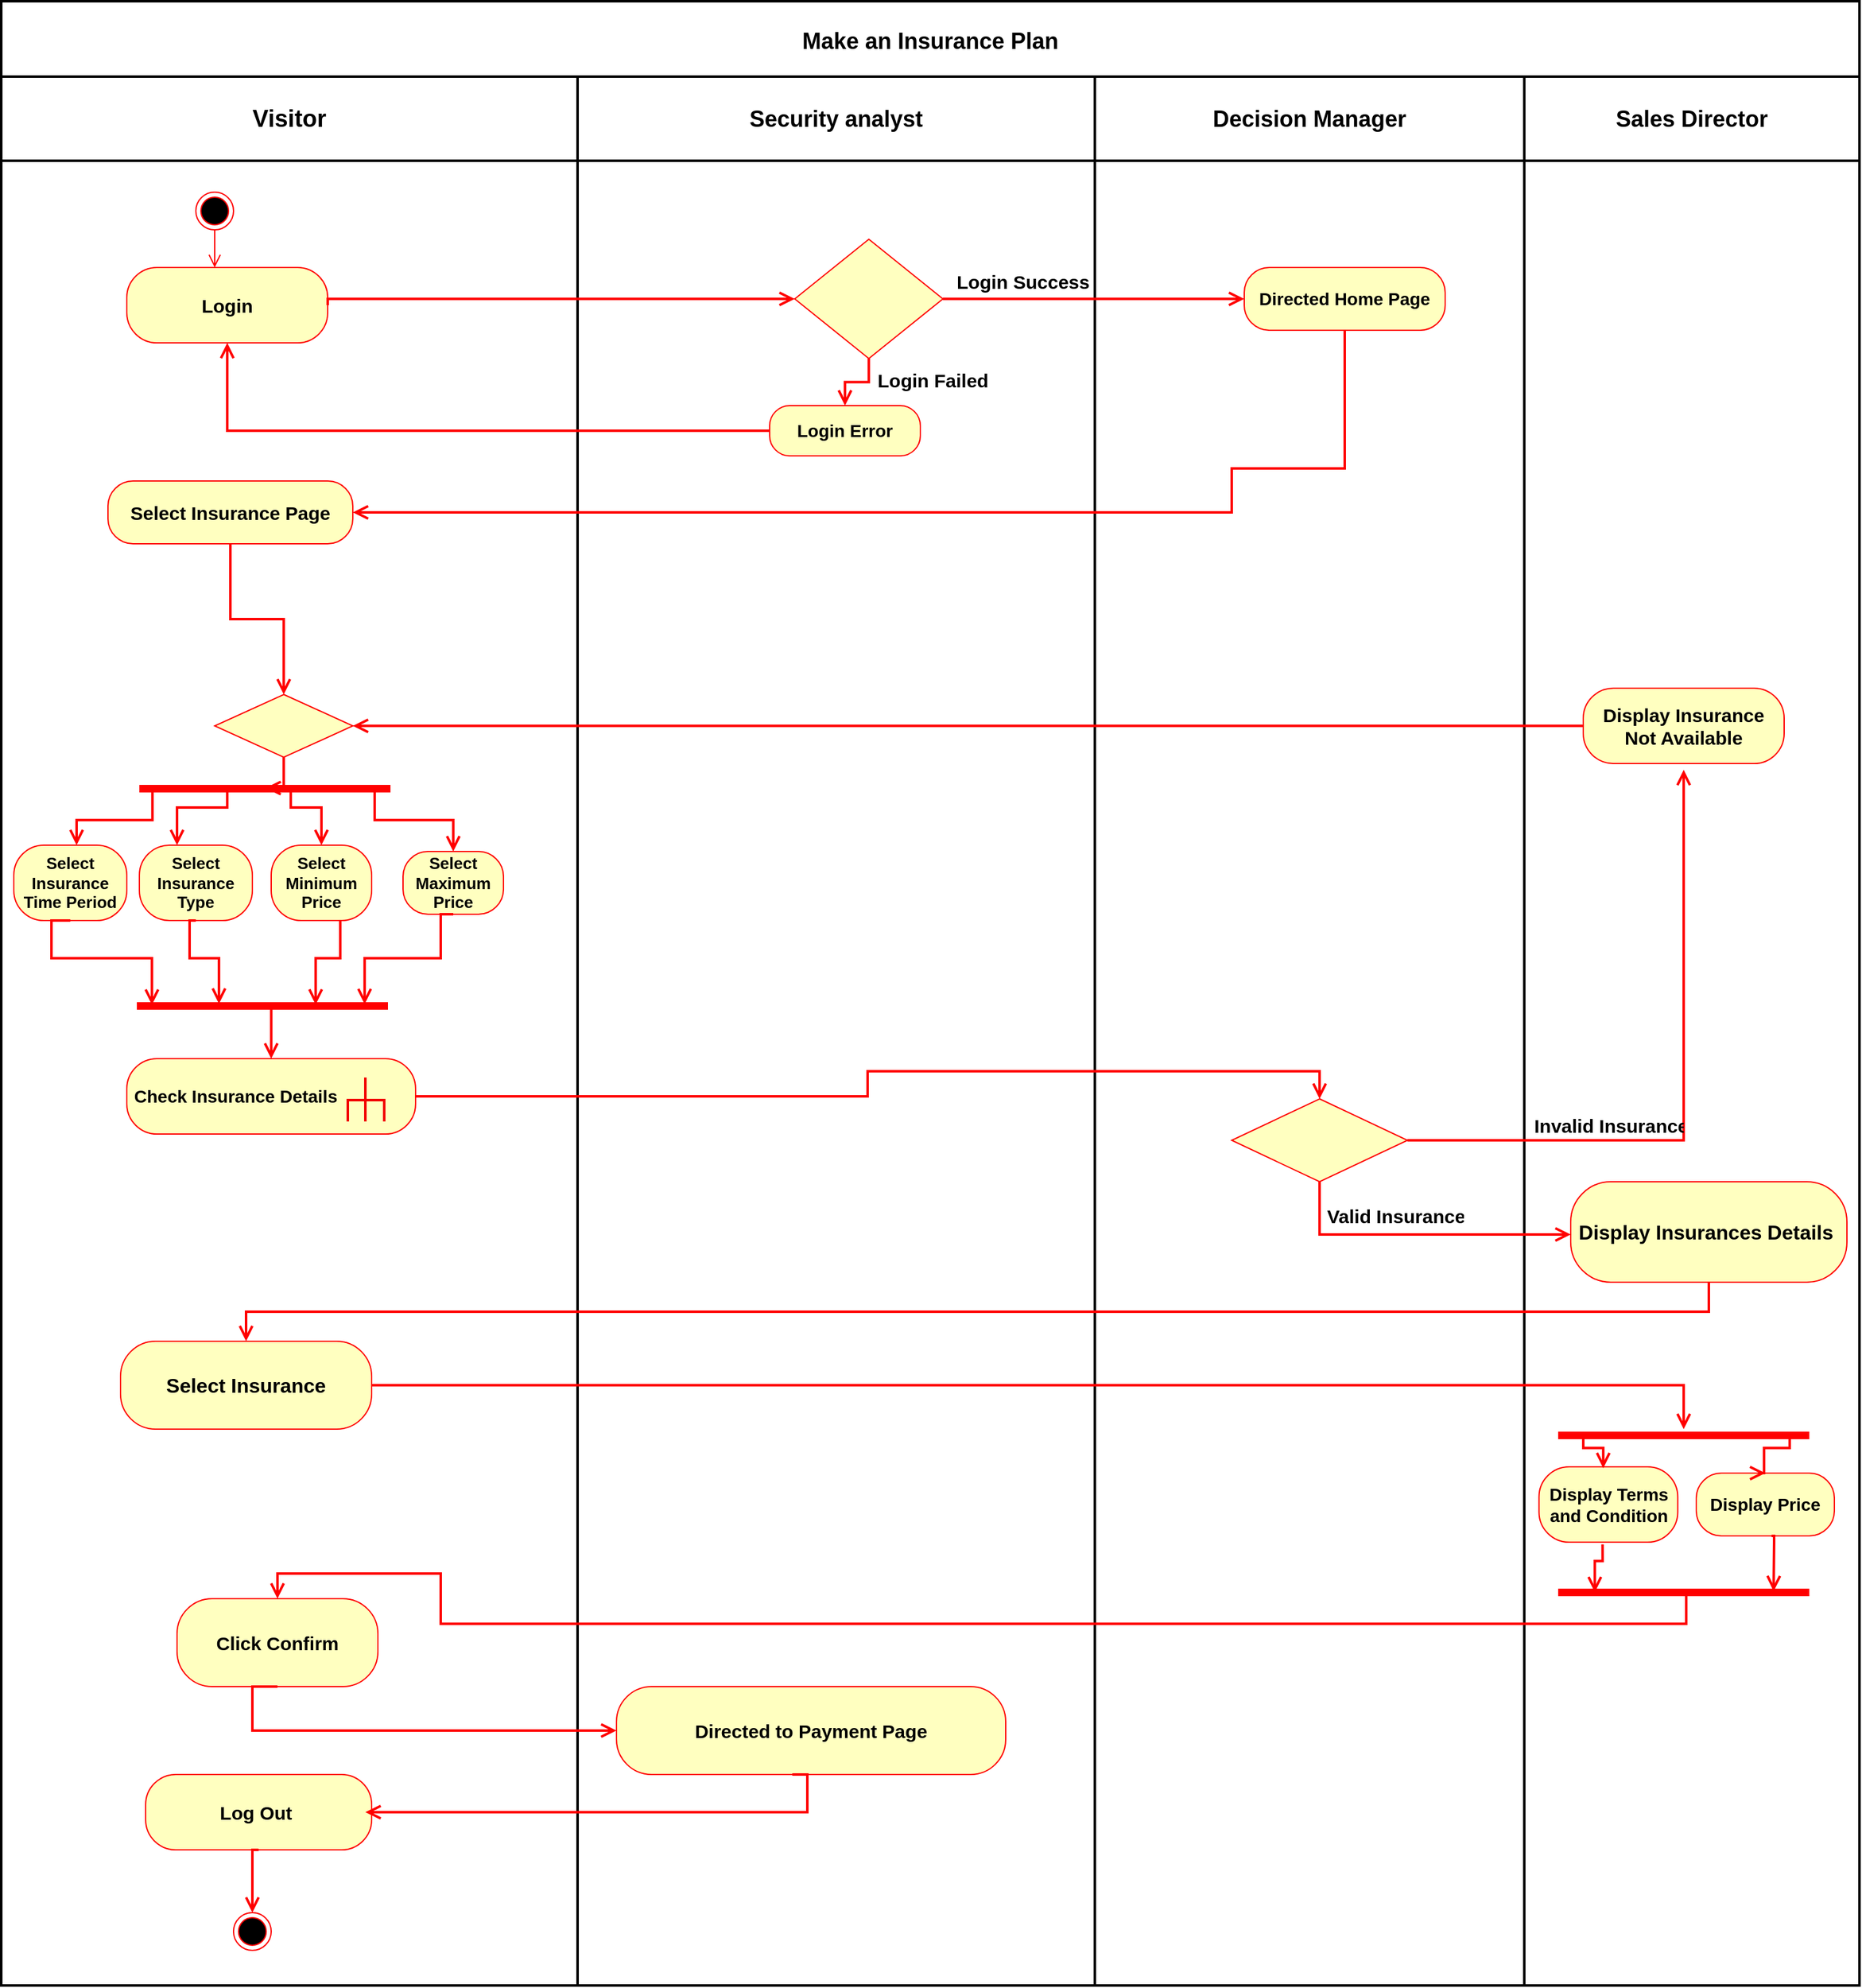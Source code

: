 <mxfile version="17.2.4" type="github">
  <diagram id="jhGQhCQuHQYNfOVaKk4t" name="Page-1">
    <mxGraphModel dx="1778" dy="953" grid="1" gridSize="10" guides="1" tooltips="1" connect="1" arrows="1" fold="1" page="1" pageScale="1" pageWidth="850" pageHeight="1100" math="0" shadow="0">
      <root>
        <mxCell id="0" />
        <mxCell id="1" parent="0" />
        <mxCell id="OWM73IptP0_KArOeakQF-31" value="Make an Insurance Plan" style="shape=table;startSize=60;container=1;collapsible=0;childLayout=tableLayout;fontStyle=1;align=center;fontSize=18;strokeWidth=2;" parent="1" vertex="1">
          <mxGeometry x="60" y="48" width="1480" height="1580" as="geometry" />
        </mxCell>
        <mxCell id="OWM73IptP0_KArOeakQF-32" value="" style="shape=tableRow;horizontal=0;startSize=0;swimlaneHead=0;swimlaneBody=0;top=0;left=0;bottom=0;right=0;collapsible=0;dropTarget=0;fillColor=none;points=[[0,0.5],[1,0.5]];portConstraint=eastwest;" parent="OWM73IptP0_KArOeakQF-31" vertex="1">
          <mxGeometry y="60" width="1480" height="67" as="geometry" />
        </mxCell>
        <mxCell id="OWM73IptP0_KArOeakQF-60" value="&lt;b&gt;&lt;font style=&quot;font-size: 19px&quot;&gt;Visitor&lt;/font&gt;&lt;/b&gt;" style="shape=partialRectangle;html=1;whiteSpace=wrap;connectable=0;fillColor=none;top=0;left=0;bottom=0;right=0;overflow=hidden;" parent="OWM73IptP0_KArOeakQF-32" vertex="1">
          <mxGeometry width="459" height="67" as="geometry">
            <mxRectangle width="459" height="67" as="alternateBounds" />
          </mxGeometry>
        </mxCell>
        <mxCell id="OWM73IptP0_KArOeakQF-33" value="&lt;b&gt;&lt;font style=&quot;font-size: 18px&quot;&gt;Security analyst&lt;/font&gt;&lt;/b&gt;" style="shape=partialRectangle;html=1;whiteSpace=wrap;connectable=0;fillColor=none;top=0;left=0;bottom=0;right=0;overflow=hidden;" parent="OWM73IptP0_KArOeakQF-32" vertex="1">
          <mxGeometry x="459" width="412" height="67" as="geometry">
            <mxRectangle width="412" height="67" as="alternateBounds" />
          </mxGeometry>
        </mxCell>
        <mxCell id="OWM73IptP0_KArOeakQF-34" value="&lt;b&gt;&lt;font style=&quot;font-size: 18px&quot;&gt;Decision Manager&lt;/font&gt;&lt;/b&gt;" style="shape=partialRectangle;html=1;whiteSpace=wrap;connectable=0;fillColor=none;top=0;left=0;bottom=0;right=0;overflow=hidden;" parent="OWM73IptP0_KArOeakQF-32" vertex="1">
          <mxGeometry x="871" width="342" height="67" as="geometry">
            <mxRectangle width="342" height="67" as="alternateBounds" />
          </mxGeometry>
        </mxCell>
        <mxCell id="OWM73IptP0_KArOeakQF-35" value="&lt;b&gt;&lt;font style=&quot;font-size: 18px&quot;&gt;Sales Director&lt;/font&gt;&lt;/b&gt;" style="shape=partialRectangle;html=1;whiteSpace=wrap;connectable=0;fillColor=none;top=0;left=0;bottom=0;right=0;overflow=hidden;" parent="OWM73IptP0_KArOeakQF-32" vertex="1">
          <mxGeometry x="1213" width="267" height="67" as="geometry">
            <mxRectangle width="267" height="67" as="alternateBounds" />
          </mxGeometry>
        </mxCell>
        <mxCell id="OWM73IptP0_KArOeakQF-40" value="" style="shape=tableRow;horizontal=0;startSize=0;swimlaneHead=0;swimlaneBody=0;top=0;left=0;bottom=0;right=0;collapsible=0;dropTarget=0;fillColor=none;points=[[0,0.5],[1,0.5]];portConstraint=eastwest;" parent="OWM73IptP0_KArOeakQF-31" vertex="1">
          <mxGeometry y="127" width="1480" height="1453" as="geometry" />
        </mxCell>
        <mxCell id="OWM73IptP0_KArOeakQF-61" style="shape=partialRectangle;html=1;whiteSpace=wrap;connectable=0;fillColor=none;top=0;left=0;bottom=0;right=0;overflow=hidden;" parent="OWM73IptP0_KArOeakQF-40" vertex="1">
          <mxGeometry width="459" height="1453" as="geometry">
            <mxRectangle width="459" height="1453" as="alternateBounds" />
          </mxGeometry>
        </mxCell>
        <mxCell id="OWM73IptP0_KArOeakQF-41" value="" style="shape=partialRectangle;html=1;whiteSpace=wrap;connectable=0;fillColor=none;top=0;left=0;bottom=0;right=0;overflow=hidden;" parent="OWM73IptP0_KArOeakQF-40" vertex="1">
          <mxGeometry x="459" width="412" height="1453" as="geometry">
            <mxRectangle width="412" height="1453" as="alternateBounds" />
          </mxGeometry>
        </mxCell>
        <mxCell id="OWM73IptP0_KArOeakQF-42" value="" style="shape=partialRectangle;html=1;whiteSpace=wrap;connectable=0;fillColor=none;top=0;left=0;bottom=0;right=0;overflow=hidden;" parent="OWM73IptP0_KArOeakQF-40" vertex="1">
          <mxGeometry x="871" width="342" height="1453" as="geometry">
            <mxRectangle width="342" height="1453" as="alternateBounds" />
          </mxGeometry>
        </mxCell>
        <mxCell id="OWM73IptP0_KArOeakQF-43" value="" style="shape=partialRectangle;html=1;whiteSpace=wrap;connectable=0;fillColor=none;top=0;left=0;bottom=0;right=0;overflow=hidden;" parent="OWM73IptP0_KArOeakQF-40" vertex="1">
          <mxGeometry x="1213" width="267" height="1453" as="geometry">
            <mxRectangle width="267" height="1453" as="alternateBounds" />
          </mxGeometry>
        </mxCell>
        <mxCell id="OWM73IptP0_KArOeakQF-65" value="" style="ellipse;html=1;shape=endState;fillColor=#000000;strokeColor=#ff0000;" parent="1" vertex="1">
          <mxGeometry x="215" y="200" width="30" height="30" as="geometry" />
        </mxCell>
        <mxCell id="OWM73IptP0_KArOeakQF-66" value="&lt;b&gt;&lt;font style=&quot;font-size: 15px&quot;&gt;Login&lt;/font&gt;&lt;/b&gt;" style="rounded=1;whiteSpace=wrap;html=1;arcSize=40;fontColor=#000000;fillColor=#ffffc0;strokeColor=#ff0000;" parent="1" vertex="1">
          <mxGeometry x="160" y="260" width="160" height="60" as="geometry" />
        </mxCell>
        <mxCell id="OWM73IptP0_KArOeakQF-67" value="" style="edgeStyle=orthogonalEdgeStyle;html=1;verticalAlign=bottom;endArrow=open;endSize=8;strokeColor=#ff0000;rounded=0;exitX=0.5;exitY=1;exitDx=0;exitDy=0;" parent="1" source="OWM73IptP0_KArOeakQF-65" edge="1">
          <mxGeometry relative="1" as="geometry">
            <mxPoint x="230" y="260" as="targetPoint" />
            <mxPoint x="575" y="370" as="sourcePoint" />
          </mxGeometry>
        </mxCell>
        <mxCell id="OWM73IptP0_KArOeakQF-68" value="&amp;nbsp;" style="rhombus;whiteSpace=wrap;html=1;fillColor=#ffffc0;strokeColor=#ff0000;" parent="1" vertex="1">
          <mxGeometry x="692" y="237.5" width="118" height="95" as="geometry" />
        </mxCell>
        <mxCell id="OWM73IptP0_KArOeakQF-69" value="&lt;b&gt;&lt;font style=&quot;font-size: 14px&quot;&gt;Login Error&lt;/font&gt;&lt;/b&gt;" style="rounded=1;whiteSpace=wrap;html=1;arcSize=40;fontColor=#000000;fillColor=#ffffc0;strokeColor=#ff0000;" parent="1" vertex="1">
          <mxGeometry x="672" y="370" width="120" height="40" as="geometry" />
        </mxCell>
        <mxCell id="OWM73IptP0_KArOeakQF-70" value="&lt;b&gt;&lt;font style=&quot;font-size: 14px&quot;&gt;Directed Home Page&lt;/font&gt;&lt;/b&gt;" style="rounded=1;whiteSpace=wrap;html=1;arcSize=40;fontColor=#000000;fillColor=#ffffc0;strokeColor=#ff0000;" parent="1" vertex="1">
          <mxGeometry x="1050" y="260" width="160" height="50" as="geometry" />
        </mxCell>
        <mxCell id="OWM73IptP0_KArOeakQF-89" value="" style="shape=line;html=1;strokeWidth=6;strokeColor=#ff0000;" parent="1" vertex="1">
          <mxGeometry x="170" y="670" width="200" height="10" as="geometry" />
        </mxCell>
        <mxCell id="OWM73IptP0_KArOeakQF-90" value="" style="edgeStyle=orthogonalEdgeStyle;html=1;verticalAlign=bottom;endArrow=open;endSize=8;strokeColor=#ff0000;rounded=0;exitX=0.603;exitY=0.469;exitDx=0;exitDy=0;exitPerimeter=0;entryX=0.5;entryY=0;entryDx=0;entryDy=0;strokeWidth=2;" parent="1" source="OWM73IptP0_KArOeakQF-89" target="OWM73IptP0_KArOeakQF-94" edge="1">
          <mxGeometry relative="1" as="geometry">
            <mxPoint x="350" y="710" as="targetPoint" />
            <Array as="points">
              <mxPoint x="301" y="690" />
              <mxPoint x="340" y="690" />
            </Array>
          </mxGeometry>
        </mxCell>
        <mxCell id="OWM73IptP0_KArOeakQF-91" value="&amp;nbsp;" style="rhombus;whiteSpace=wrap;html=1;fillColor=#ffffc0;strokeColor=#ff0000;" parent="1" vertex="1">
          <mxGeometry x="230" y="600" width="110" height="50" as="geometry" />
        </mxCell>
        <mxCell id="OWM73IptP0_KArOeakQF-92" value="&lt;b&gt;&lt;font style=&quot;font-size: 13px&quot;&gt;Select Insurance Time Period&lt;/font&gt;&lt;/b&gt;" style="rounded=1;whiteSpace=wrap;html=1;arcSize=40;fontColor=#000000;fillColor=#ffffc0;strokeColor=#ff0000;" parent="1" vertex="1">
          <mxGeometry x="70" y="720" width="90" height="60" as="geometry" />
        </mxCell>
        <mxCell id="OWM73IptP0_KArOeakQF-93" value="&lt;b&gt;&lt;font style=&quot;font-size: 13px&quot;&gt;Select Insurance Type&lt;/font&gt;&lt;/b&gt;" style="rounded=1;whiteSpace=wrap;html=1;arcSize=40;fontColor=#000000;fillColor=#ffffc0;strokeColor=#ff0000;" parent="1" vertex="1">
          <mxGeometry x="170" y="720" width="90" height="60" as="geometry" />
        </mxCell>
        <mxCell id="OWM73IptP0_KArOeakQF-94" value="&lt;font style=&quot;font-size: 13px&quot;&gt;&lt;b&gt;Select Minimum Price&lt;/b&gt;&lt;/font&gt;" style="rounded=1;whiteSpace=wrap;html=1;arcSize=40;fontColor=#000000;fillColor=#ffffc0;strokeColor=#ff0000;" parent="1" vertex="1">
          <mxGeometry x="275" y="720" width="80" height="60" as="geometry" />
        </mxCell>
        <mxCell id="OWM73IptP0_KArOeakQF-95" value="&lt;b&gt;&lt;font style=&quot;font-size: 13px&quot;&gt;Select Maximum Price&lt;/font&gt;&lt;/b&gt;" style="rounded=1;whiteSpace=wrap;html=1;arcSize=40;fontColor=#000000;fillColor=#ffffc0;strokeColor=#ff0000;" parent="1" vertex="1">
          <mxGeometry x="380" y="725" width="80" height="50" as="geometry" />
        </mxCell>
        <mxCell id="OWM73IptP0_KArOeakQF-96" value="" style="edgeStyle=orthogonalEdgeStyle;html=1;verticalAlign=bottom;endArrow=open;endSize=8;strokeColor=#ff0000;rounded=0;exitX=0.5;exitY=1;exitDx=0;exitDy=0;entryX=0.502;entryY=0.448;entryDx=0;entryDy=0;entryPerimeter=0;strokeWidth=2;" parent="1" source="OWM73IptP0_KArOeakQF-91" target="OWM73IptP0_KArOeakQF-89" edge="1">
          <mxGeometry relative="1" as="geometry">
            <mxPoint x="220" y="675" as="targetPoint" />
            <mxPoint x="310" y="590.0" as="sourcePoint" />
            <Array as="points">
              <mxPoint x="270" y="674" />
            </Array>
          </mxGeometry>
        </mxCell>
        <mxCell id="OWM73IptP0_KArOeakQF-97" value="" style="edgeStyle=orthogonalEdgeStyle;html=1;verticalAlign=bottom;endArrow=open;endSize=8;strokeColor=#ff0000;rounded=0;exitX=0.403;exitY=0.538;exitDx=0;exitDy=0;exitPerimeter=0;strokeWidth=2;" parent="1" source="OWM73IptP0_KArOeakQF-89" target="OWM73IptP0_KArOeakQF-93" edge="1">
          <mxGeometry relative="1" as="geometry">
            <mxPoint x="360" y="620.0" as="targetPoint" />
            <mxPoint x="360" y="590.0" as="sourcePoint" />
            <Array as="points">
              <mxPoint x="240" y="675" />
              <mxPoint x="240" y="690" />
              <mxPoint x="200" y="690" />
            </Array>
          </mxGeometry>
        </mxCell>
        <mxCell id="OWM73IptP0_KArOeakQF-98" value="" style="edgeStyle=orthogonalEdgeStyle;html=1;verticalAlign=bottom;endArrow=open;endSize=8;strokeColor=#ff0000;rounded=0;exitX=0.052;exitY=0.633;exitDx=0;exitDy=0;exitPerimeter=0;strokeWidth=2;" parent="1" source="OWM73IptP0_KArOeakQF-89" edge="1">
          <mxGeometry relative="1" as="geometry">
            <mxPoint x="120" y="720" as="targetPoint" />
            <mxPoint x="119.99" y="675.38" as="sourcePoint" />
            <Array as="points">
              <mxPoint x="180" y="700" />
              <mxPoint x="120" y="700" />
              <mxPoint x="120" y="720" />
            </Array>
          </mxGeometry>
        </mxCell>
        <mxCell id="OWM73IptP0_KArOeakQF-99" value="" style="edgeStyle=orthogonalEdgeStyle;html=1;verticalAlign=bottom;endArrow=open;endSize=8;strokeColor=#ff0000;rounded=0;exitX=0.937;exitY=0.522;exitDx=0;exitDy=0;exitPerimeter=0;entryX=0.5;entryY=0;entryDx=0;entryDy=0;strokeWidth=2;" parent="1" source="OWM73IptP0_KArOeakQF-89" target="OWM73IptP0_KArOeakQF-95" edge="1">
          <mxGeometry relative="1" as="geometry">
            <mxPoint x="480" y="740" as="targetPoint" />
            <mxPoint x="310.6" y="684.69" as="sourcePoint" />
            <Array as="points">
              <mxPoint x="357" y="700" />
              <mxPoint x="420" y="700" />
            </Array>
          </mxGeometry>
        </mxCell>
        <mxCell id="OWM73IptP0_KArOeakQF-100" value="" style="shape=line;html=1;strokeWidth=6;strokeColor=#ff0000;" parent="1" vertex="1">
          <mxGeometry x="168" y="843" width="200" height="10" as="geometry" />
        </mxCell>
        <mxCell id="OWM73IptP0_KArOeakQF-101" value="" style="edgeStyle=orthogonalEdgeStyle;html=1;verticalAlign=bottom;endArrow=open;endSize=8;strokeColor=#ff0000;rounded=0;exitX=0.5;exitY=1;exitDx=0;exitDy=0;entryX=0.06;entryY=0.416;entryDx=0;entryDy=0;entryPerimeter=0;strokeWidth=2;" parent="1" source="OWM73IptP0_KArOeakQF-92" target="OWM73IptP0_KArOeakQF-100" edge="1">
          <mxGeometry relative="1" as="geometry">
            <mxPoint x="180" y="820" as="targetPoint" />
            <mxPoint x="190.4" y="686.33" as="sourcePoint" />
            <Array as="points">
              <mxPoint x="100" y="810" />
              <mxPoint x="180" y="810" />
            </Array>
          </mxGeometry>
        </mxCell>
        <mxCell id="OWM73IptP0_KArOeakQF-102" value="" style="edgeStyle=orthogonalEdgeStyle;html=1;verticalAlign=bottom;endArrow=open;endSize=8;strokeColor=#ff0000;rounded=0;exitX=0.5;exitY=1;exitDx=0;exitDy=0;entryX=0.327;entryY=0.333;entryDx=0;entryDy=0;entryPerimeter=0;strokeWidth=2;" parent="1" source="OWM73IptP0_KArOeakQF-93" target="OWM73IptP0_KArOeakQF-100" edge="1">
          <mxGeometry relative="1" as="geometry">
            <mxPoint x="190" y="834.16" as="targetPoint" />
            <mxPoint x="70" y="790" as="sourcePoint" />
            <Array as="points">
              <mxPoint x="210" y="810" />
              <mxPoint x="233" y="810" />
            </Array>
          </mxGeometry>
        </mxCell>
        <mxCell id="OWM73IptP0_KArOeakQF-103" value="" style="edgeStyle=orthogonalEdgeStyle;html=1;verticalAlign=bottom;endArrow=open;endSize=8;strokeColor=#ff0000;rounded=0;entryX=0.712;entryY=0.4;entryDx=0;entryDy=0;entryPerimeter=0;strokeWidth=2;" parent="1" target="OWM73IptP0_KArOeakQF-100" edge="1">
          <mxGeometry relative="1" as="geometry">
            <mxPoint x="310" y="820" as="targetPoint" />
            <mxPoint x="330" y="780" as="sourcePoint" />
            <Array as="points">
              <mxPoint x="330" y="810" />
              <mxPoint x="310" y="810" />
            </Array>
          </mxGeometry>
        </mxCell>
        <mxCell id="OWM73IptP0_KArOeakQF-104" value="" style="edgeStyle=orthogonalEdgeStyle;html=1;verticalAlign=bottom;endArrow=open;endSize=8;strokeColor=#ff0000;rounded=0;exitX=0.5;exitY=1;exitDx=0;exitDy=0;entryX=0.907;entryY=0.367;entryDx=0;entryDy=0;entryPerimeter=0;strokeWidth=2;" parent="1" source="OWM73IptP0_KArOeakQF-95" target="OWM73IptP0_KArOeakQF-100" edge="1">
          <mxGeometry relative="1" as="geometry">
            <mxPoint x="350" y="820" as="targetPoint" />
            <mxPoint x="340" y="790" as="sourcePoint" />
            <Array as="points">
              <mxPoint x="410" y="810" />
              <mxPoint x="349" y="810" />
            </Array>
          </mxGeometry>
        </mxCell>
        <mxCell id="OWM73IptP0_KArOeakQF-105" value="&lt;b&gt;&lt;font style=&quot;font-size: 14px&quot;&gt;&amp;nbsp;Check Insurance Details&lt;/font&gt;&lt;/b&gt;" style="rounded=1;whiteSpace=wrap;html=1;arcSize=40;fontColor=#000000;fillColor=#ffffc0;strokeColor=#ff0000;align=left;" parent="1" vertex="1">
          <mxGeometry x="160" y="890" width="230" height="60" as="geometry" />
        </mxCell>
        <mxCell id="OWM73IptP0_KArOeakQF-106" value="" style="line;strokeWidth=2;direction=south;html=1;perimeter=backbonePerimeter;points=[];outlineConnect=0;strokeColor=#F20000;" parent="1" vertex="1">
          <mxGeometry x="345" y="905" width="10" height="35" as="geometry" />
        </mxCell>
        <mxCell id="OWM73IptP0_KArOeakQF-107" value="" style="line;strokeWidth=2;direction=west;html=1;perimeter=backbonePerimeter;points=[];outlineConnect=0;strokeColor=#F20000;" parent="1" vertex="1">
          <mxGeometry x="335" y="918" width="30" height="10" as="geometry" />
        </mxCell>
        <mxCell id="OWM73IptP0_KArOeakQF-108" value="" style="line;strokeWidth=2;direction=north;html=1;perimeter=backbonePerimeter;points=[];outlineConnect=0;strokeColor=#F20000;" parent="1" vertex="1">
          <mxGeometry x="331" y="922" width="10" height="18" as="geometry" />
        </mxCell>
        <mxCell id="OWM73IptP0_KArOeakQF-109" value="" style="line;strokeWidth=2;direction=north;html=1;perimeter=backbonePerimeter;points=[];outlineConnect=0;strokeColor=#F20000;" parent="1" vertex="1">
          <mxGeometry x="360" y="922" width="10" height="18" as="geometry" />
        </mxCell>
        <mxCell id="OWM73IptP0_KArOeakQF-110" value="" style="edgeStyle=orthogonalEdgeStyle;html=1;verticalAlign=bottom;endArrow=open;endSize=8;strokeColor=#ff0000;rounded=0;exitX=0.522;exitY=0.557;exitDx=0;exitDy=0;exitPerimeter=0;strokeWidth=2;" parent="1" source="OWM73IptP0_KArOeakQF-100" target="OWM73IptP0_KArOeakQF-105" edge="1">
          <mxGeometry relative="1" as="geometry">
            <mxPoint x="360" y="620" as="targetPoint" />
            <mxPoint x="360" y="590" as="sourcePoint" />
            <Array as="points">
              <mxPoint x="272" y="850" />
              <mxPoint x="275" y="850" />
            </Array>
          </mxGeometry>
        </mxCell>
        <mxCell id="OWM73IptP0_KArOeakQF-111" value="" style="edgeStyle=orthogonalEdgeStyle;html=1;verticalAlign=bottom;endArrow=open;endSize=8;strokeColor=#ff0000;rounded=0;exitX=0;exitY=0.5;exitDx=0;exitDy=0;entryX=1;entryY=0.5;entryDx=0;entryDy=0;strokeWidth=2;" parent="1" source="OWM73IptP0_KArOeakQF-112" target="OWM73IptP0_KArOeakQF-91" edge="1">
          <mxGeometry relative="1" as="geometry">
            <mxPoint x="320" y="625" as="targetPoint" />
            <mxPoint x="478.68" y="631" as="sourcePoint" />
            <Array as="points">
              <mxPoint x="1110" y="625" />
              <mxPoint x="1110" y="625" />
            </Array>
          </mxGeometry>
        </mxCell>
        <mxCell id="OWM73IptP0_KArOeakQF-112" value="&lt;b style=&quot;font-size: 15px&quot;&gt;Display Insurance &lt;br&gt;Not Available&lt;/b&gt;" style="rounded=1;whiteSpace=wrap;html=1;arcSize=40;fontColor=#000000;fillColor=#ffffc0;strokeColor=#ff0000;" parent="1" vertex="1">
          <mxGeometry x="1320" y="595" width="160" height="60" as="geometry" />
        </mxCell>
        <mxCell id="OWM73IptP0_KArOeakQF-113" value="&amp;nbsp;" style="rhombus;whiteSpace=wrap;html=1;fillColor=#ffffc0;strokeColor=#ff0000;" parent="1" vertex="1">
          <mxGeometry x="1040" y="922" width="140" height="66" as="geometry" />
        </mxCell>
        <mxCell id="OWM73IptP0_KArOeakQF-114" value="&lt;b&gt;&lt;font style=&quot;font-size: 16px&quot;&gt;Display Insurances Details&amp;nbsp;&lt;/font&gt;&lt;/b&gt;" style="rounded=1;whiteSpace=wrap;html=1;arcSize=40;fontColor=#000000;fillColor=#ffffc0;strokeColor=#ff0000;align=center;" parent="1" vertex="1">
          <mxGeometry x="1310" y="988" width="220" height="80" as="geometry" />
        </mxCell>
        <mxCell id="OWM73IptP0_KArOeakQF-115" value="&lt;b&gt;&lt;font style=&quot;font-size: 16px&quot;&gt;Select Insurance&lt;/font&gt;&lt;/b&gt;" style="rounded=1;whiteSpace=wrap;html=1;arcSize=40;fontColor=#000000;fillColor=#ffffc0;strokeColor=#ff0000;align=center;" parent="1" vertex="1">
          <mxGeometry x="155" y="1115" width="200" height="70" as="geometry" />
        </mxCell>
        <mxCell id="OWM73IptP0_KArOeakQF-116" value="&lt;b&gt;&lt;font style=&quot;font-size: 14px&quot;&gt;Display Terms and Condition&lt;/font&gt;&lt;/b&gt;" style="rounded=1;whiteSpace=wrap;html=1;arcSize=40;fontColor=#000000;fillColor=#ffffc0;strokeColor=#ff0000;align=center;" parent="1" vertex="1">
          <mxGeometry x="1284.75" y="1215" width="110.5" height="60" as="geometry" />
        </mxCell>
        <mxCell id="OWM73IptP0_KArOeakQF-117" value="&lt;b&gt;&lt;font style=&quot;font-size: 14px&quot;&gt;Display Price&lt;/font&gt;&lt;/b&gt;" style="rounded=1;whiteSpace=wrap;html=1;arcSize=40;fontColor=#000000;fillColor=#ffffc0;strokeColor=#ff0000;align=center;" parent="1" vertex="1">
          <mxGeometry x="1410" y="1220" width="110" height="50" as="geometry" />
        </mxCell>
        <mxCell id="OWM73IptP0_KArOeakQF-118" value="" style="shape=line;html=1;strokeWidth=6;strokeColor=#ff0000;" parent="1" vertex="1">
          <mxGeometry x="1300" y="1310" width="200" height="10" as="geometry" />
        </mxCell>
        <mxCell id="OWM73IptP0_KArOeakQF-119" value="" style="shape=line;html=1;strokeWidth=6;strokeColor=#ff0000;" parent="1" vertex="1">
          <mxGeometry x="1300" y="1185" width="200" height="10" as="geometry" />
        </mxCell>
        <mxCell id="OWM73IptP0_KArOeakQF-120" value="" style="edgeStyle=orthogonalEdgeStyle;html=1;verticalAlign=bottom;endArrow=open;endSize=8;strokeColor=#ff0000;rounded=0;exitX=1;exitY=0.5;exitDx=0;exitDy=0;strokeWidth=2;" parent="1" source="OWM73IptP0_KArOeakQF-115" target="OWM73IptP0_KArOeakQF-119" edge="1">
          <mxGeometry relative="1" as="geometry">
            <mxPoint x="1395" y="1090" as="targetPoint" />
            <mxPoint x="1394.5" y="1060" as="sourcePoint" />
            <Array as="points">
              <mxPoint x="1400" y="1150" />
            </Array>
          </mxGeometry>
        </mxCell>
        <mxCell id="OWM73IptP0_KArOeakQF-121" value="" style="edgeStyle=orthogonalEdgeStyle;html=1;verticalAlign=bottom;endArrow=open;endSize=8;strokeColor=#ff0000;rounded=0;exitX=0.069;exitY=0.633;exitDx=0;exitDy=0;exitPerimeter=0;entryX=0.463;entryY=0.019;entryDx=0;entryDy=0;entryPerimeter=0;strokeWidth=2;" parent="1" source="OWM73IptP0_KArOeakQF-119" target="OWM73IptP0_KArOeakQF-116" edge="1">
          <mxGeometry relative="1" as="geometry">
            <mxPoint x="1409.5" y="1335" as="targetPoint" />
            <mxPoint x="1409.5" y="1305" as="sourcePoint" />
            <Array as="points">
              <mxPoint x="1320" y="1191" />
              <mxPoint x="1320" y="1200" />
              <mxPoint x="1336" y="1200" />
            </Array>
          </mxGeometry>
        </mxCell>
        <mxCell id="OWM73IptP0_KArOeakQF-122" value="" style="edgeStyle=orthogonalEdgeStyle;html=1;verticalAlign=bottom;endArrow=open;endSize=8;strokeColor=#ff0000;rounded=0;exitX=0.922;exitY=0.717;exitDx=0;exitDy=0;exitPerimeter=0;entryX=0.5;entryY=0;entryDx=0;entryDy=0;strokeWidth=2;" parent="1" source="OWM73IptP0_KArOeakQF-119" target="OWM73IptP0_KArOeakQF-117" edge="1">
          <mxGeometry relative="1" as="geometry">
            <mxPoint x="1305.06" y="1230.76" as="targetPoint" />
            <mxPoint x="1323.3" y="1201.33" as="sourcePoint" />
            <Array as="points">
              <mxPoint x="1484" y="1200" />
              <mxPoint x="1464" y="1200" />
              <mxPoint x="1464" y="1220" />
            </Array>
          </mxGeometry>
        </mxCell>
        <mxCell id="OWM73IptP0_KArOeakQF-123" value="" style="edgeStyle=orthogonalEdgeStyle;html=1;verticalAlign=bottom;endArrow=open;endSize=8;strokeColor=#ff0000;rounded=0;exitX=0.458;exitY=1.03;exitDx=0;exitDy=0;exitPerimeter=0;entryX=0.146;entryY=0.492;entryDx=0;entryDy=0;entryPerimeter=0;strokeWidth=2;" parent="1" source="OWM73IptP0_KArOeakQF-116" target="OWM73IptP0_KArOeakQF-118" edge="1">
          <mxGeometry relative="1" as="geometry">
            <mxPoint x="1305.06" y="1230.76" as="targetPoint" />
            <mxPoint x="1323.3" y="1201.33" as="sourcePoint" />
            <Array as="points">
              <mxPoint x="1335" y="1290" />
              <mxPoint x="1329" y="1290" />
            </Array>
          </mxGeometry>
        </mxCell>
        <mxCell id="OWM73IptP0_KArOeakQF-124" value="" style="edgeStyle=orthogonalEdgeStyle;html=1;verticalAlign=bottom;endArrow=open;endSize=8;strokeColor=#ff0000;rounded=0;entryX=0.858;entryY=0.411;entryDx=0;entryDy=0;entryPerimeter=0;strokeWidth=2;" parent="1" target="OWM73IptP0_KArOeakQF-118" edge="1">
          <mxGeometry relative="1" as="geometry">
            <mxPoint x="1459.5" y="1285" as="targetPoint" />
            <mxPoint x="1470" y="1270" as="sourcePoint" />
            <Array as="points">
              <mxPoint x="1472" y="1270" />
              <mxPoint x="1472" y="1275" />
            </Array>
          </mxGeometry>
        </mxCell>
        <mxCell id="OWM73IptP0_KArOeakQF-126" value="&lt;font style=&quot;font-size: 15px&quot;&gt;&lt;b&gt;Click Confirm&lt;/b&gt;&lt;/font&gt;" style="rounded=1;whiteSpace=wrap;html=1;arcSize=40;fontColor=#000000;fillColor=#ffffc0;strokeColor=#ff0000;align=center;" parent="1" vertex="1">
          <mxGeometry x="200" y="1320" width="160" height="70" as="geometry" />
        </mxCell>
        <mxCell id="OWM73IptP0_KArOeakQF-127" value="&lt;font style=&quot;font-size: 15px&quot;&gt;&lt;b&gt;Directed to Payment Page&lt;/b&gt;&lt;/font&gt;" style="rounded=1;whiteSpace=wrap;html=1;arcSize=40;fontColor=#000000;fillColor=#ffffc0;strokeColor=#ff0000;align=center;" parent="1" vertex="1">
          <mxGeometry x="550" y="1390" width="310" height="70" as="geometry" />
        </mxCell>
        <mxCell id="OWM73IptP0_KArOeakQF-128" value="&lt;b&gt;&lt;font style=&quot;font-size: 15px&quot;&gt;Log Out&amp;nbsp;&lt;/font&gt;&lt;/b&gt;" style="rounded=1;whiteSpace=wrap;html=1;arcSize=40;fontColor=#000000;fillColor=#ffffc0;strokeColor=#ff0000;align=center;" parent="1" vertex="1">
          <mxGeometry x="175" y="1460" width="180" height="60" as="geometry" />
        </mxCell>
        <mxCell id="OWM73IptP0_KArOeakQF-129" value="" style="ellipse;html=1;shape=endState;fillColor=#000000;strokeColor=#ff0000;" parent="1" vertex="1">
          <mxGeometry x="245" y="1570" width="30" height="30" as="geometry" />
        </mxCell>
        <mxCell id="OWM73IptP0_KArOeakQF-130" value="" style="edgeStyle=orthogonalEdgeStyle;html=1;verticalAlign=bottom;endArrow=open;endSize=8;strokeColor=#ff0000;rounded=0;exitX=1;exitY=0.5;exitDx=0;exitDy=0;entryX=0;entryY=0.5;entryDx=0;entryDy=0;strokeWidth=2;" parent="1" source="OWM73IptP0_KArOeakQF-66" target="OWM73IptP0_KArOeakQF-68" edge="1">
          <mxGeometry relative="1" as="geometry">
            <mxPoint x="240" y="270" as="targetPoint" />
            <mxPoint x="240" y="240" as="sourcePoint" />
            <Array as="points">
              <mxPoint x="320" y="285" />
            </Array>
          </mxGeometry>
        </mxCell>
        <mxCell id="OWM73IptP0_KArOeakQF-131" value="Login Success" style="text;strokeColor=none;fillColor=none;align=left;verticalAlign=top;spacingLeft=4;spacingRight=4;overflow=hidden;rotatable=0;points=[[0,0.5],[1,0.5]];portConstraint=eastwest;fontSize=15;fontStyle=1" parent="1" vertex="1">
          <mxGeometry x="815" y="256" width="120" height="26" as="geometry" />
        </mxCell>
        <mxCell id="OWM73IptP0_KArOeakQF-132" value="" style="edgeStyle=orthogonalEdgeStyle;html=1;verticalAlign=bottom;endArrow=open;endSize=8;strokeColor=#ff0000;rounded=0;exitX=1;exitY=0.5;exitDx=0;exitDy=0;entryX=0;entryY=0.5;entryDx=0;entryDy=0;strokeWidth=2;" parent="1" source="OWM73IptP0_KArOeakQF-68" target="OWM73IptP0_KArOeakQF-70" edge="1">
          <mxGeometry relative="1" as="geometry">
            <mxPoint x="702.0" y="295" as="targetPoint" />
            <mxPoint x="310" y="295" as="sourcePoint" />
            <Array as="points" />
          </mxGeometry>
        </mxCell>
        <mxCell id="OWM73IptP0_KArOeakQF-133" value="Login Failed" style="text;strokeColor=none;fillColor=none;align=left;verticalAlign=top;spacingLeft=4;spacingRight=4;overflow=hidden;rotatable=0;points=[[0,0.5],[1,0.5]];portConstraint=eastwest;fontSize=15;fontStyle=1" parent="1" vertex="1">
          <mxGeometry x="752" y="334.5" width="100" height="26" as="geometry" />
        </mxCell>
        <mxCell id="OWM73IptP0_KArOeakQF-134" value="" style="edgeStyle=orthogonalEdgeStyle;html=1;verticalAlign=bottom;endArrow=open;endSize=8;strokeColor=#ff0000;rounded=0;entryX=0.5;entryY=0;entryDx=0;entryDy=0;exitX=0.5;exitY=1;exitDx=0;exitDy=0;strokeWidth=2;" parent="1" source="OWM73IptP0_KArOeakQF-68" target="OWM73IptP0_KArOeakQF-69" edge="1">
          <mxGeometry relative="1" as="geometry">
            <mxPoint x="240" y="270" as="targetPoint" />
            <mxPoint x="732" y="310" as="sourcePoint" />
          </mxGeometry>
        </mxCell>
        <mxCell id="OWM73IptP0_KArOeakQF-135" value="" style="edgeStyle=orthogonalEdgeStyle;html=1;verticalAlign=bottom;endArrow=open;endSize=8;strokeColor=#ff0000;rounded=0;exitX=0.5;exitY=1;exitDx=0;exitDy=0;entryX=1;entryY=0.5;entryDx=0;entryDy=0;strokeWidth=2;" parent="1" source="OWM73IptP0_KArOeakQF-70" target="OWM73IptP0_KArOeakQF-138" edge="1">
          <mxGeometry relative="1" as="geometry">
            <mxPoint x="310" y="530" as="targetPoint" />
            <mxPoint x="782.0" y="295" as="sourcePoint" />
            <Array as="points">
              <mxPoint x="1130" y="420" />
              <mxPoint x="1040" y="420" />
              <mxPoint x="1040" y="455" />
            </Array>
          </mxGeometry>
        </mxCell>
        <mxCell id="OWM73IptP0_KArOeakQF-138" value="&lt;b&gt;&lt;font style=&quot;font-size: 15px&quot;&gt;Select Insurance Page&lt;/font&gt;&lt;/b&gt;" style="rounded=1;whiteSpace=wrap;html=1;arcSize=40;fontColor=#000000;fillColor=#ffffc0;strokeColor=#ff0000;" parent="1" vertex="1">
          <mxGeometry x="145" y="430" width="195" height="50" as="geometry" />
        </mxCell>
        <mxCell id="OWM73IptP0_KArOeakQF-139" value="" style="edgeStyle=orthogonalEdgeStyle;html=1;verticalAlign=bottom;endArrow=open;endSize=8;strokeColor=#ff0000;rounded=0;exitX=0.5;exitY=1;exitDx=0;exitDy=0;strokeWidth=2;entryX=0.5;entryY=0;entryDx=0;entryDy=0;" parent="1" source="OWM73IptP0_KArOeakQF-138" target="OWM73IptP0_KArOeakQF-91" edge="1">
          <mxGeometry relative="1" as="geometry">
            <mxPoint x="742" y="380" as="targetPoint" />
            <mxPoint x="742" y="315.0" as="sourcePoint" />
            <Array as="points">
              <mxPoint x="242" y="540" />
              <mxPoint x="285" y="540" />
            </Array>
          </mxGeometry>
        </mxCell>
        <mxCell id="OWM73IptP0_KArOeakQF-140" value="" style="edgeStyle=orthogonalEdgeStyle;html=1;verticalAlign=bottom;endArrow=open;endSize=8;strokeColor=#ff0000;rounded=0;exitX=1;exitY=0.5;exitDx=0;exitDy=0;entryX=0.5;entryY=0;entryDx=0;entryDy=0;strokeWidth=2;" parent="1" source="OWM73IptP0_KArOeakQF-105" target="OWM73IptP0_KArOeakQF-113" edge="1">
          <mxGeometry relative="1" as="geometry">
            <mxPoint x="280.053" y="620.026" as="targetPoint" />
            <mxPoint x="225" y="490" as="sourcePoint" />
            <Array as="points">
              <mxPoint x="750" y="920" />
              <mxPoint x="750" y="900" />
              <mxPoint x="1110" y="900" />
            </Array>
          </mxGeometry>
        </mxCell>
        <mxCell id="OWM73IptP0_KArOeakQF-141" value="" style="edgeStyle=orthogonalEdgeStyle;html=1;verticalAlign=bottom;endArrow=open;endSize=8;strokeColor=#ff0000;rounded=0;exitX=1;exitY=0.5;exitDx=0;exitDy=0;strokeWidth=2;" parent="1" source="OWM73IptP0_KArOeakQF-113" edge="1">
          <mxGeometry relative="1" as="geometry">
            <mxPoint x="1400" y="660" as="targetPoint" />
            <mxPoint x="1151" y="967.44" as="sourcePoint" />
            <Array as="points">
              <mxPoint x="1400" y="955" />
            </Array>
          </mxGeometry>
        </mxCell>
        <mxCell id="OWM73IptP0_KArOeakQF-142" value="Invalid Insurance" style="text;strokeColor=none;fillColor=none;align=left;verticalAlign=top;spacingLeft=4;spacingRight=4;overflow=hidden;rotatable=0;points=[[0,0.5],[1,0.5]];portConstraint=eastwest;fontSize=15;fontStyle=1" parent="1" vertex="1">
          <mxGeometry x="1275" y="928" width="130" height="26" as="geometry" />
        </mxCell>
        <mxCell id="OWM73IptP0_KArOeakQF-143" value="" style="edgeStyle=orthogonalEdgeStyle;html=1;verticalAlign=bottom;endArrow=open;endSize=8;strokeColor=#ff0000;rounded=0;exitX=0.5;exitY=1;exitDx=0;exitDy=0;entryX=0.5;entryY=0;entryDx=0;entryDy=0;strokeWidth=2;" parent="1" source="OWM73IptP0_KArOeakQF-114" target="OWM73IptP0_KArOeakQF-115" edge="1">
          <mxGeometry relative="1" as="geometry">
            <mxPoint x="1340.0" y="1109" as="targetPoint" />
            <mxPoint x="1070" y="1068" as="sourcePoint" />
            <Array as="points" />
          </mxGeometry>
        </mxCell>
        <mxCell id="OWM73IptP0_KArOeakQF-144" value="Valid Insurance" style="text;strokeColor=none;fillColor=none;align=left;verticalAlign=top;spacingLeft=4;spacingRight=4;overflow=hidden;rotatable=0;points=[[0,0.5],[1,0.5]];portConstraint=eastwest;fontSize=15;fontStyle=1" parent="1" vertex="1">
          <mxGeometry x="1110" y="1000" width="120" height="26" as="geometry" />
        </mxCell>
        <mxCell id="OWM73IptP0_KArOeakQF-146" value="" style="edgeStyle=orthogonalEdgeStyle;html=1;verticalAlign=bottom;endArrow=open;endSize=8;strokeColor=#ff0000;rounded=0;exitX=0.5;exitY=1;exitDx=0;exitDy=0;strokeWidth=2;" parent="1" source="OWM73IptP0_KArOeakQF-113" target="OWM73IptP0_KArOeakQF-114" edge="1">
          <mxGeometry relative="1" as="geometry">
            <mxPoint x="285.0" y="900" as="targetPoint" />
            <mxPoint x="282.4" y="858.57" as="sourcePoint" />
            <Array as="points">
              <mxPoint x="1110" y="1030" />
            </Array>
          </mxGeometry>
        </mxCell>
        <mxCell id="OWM73IptP0_KArOeakQF-147" value="" style="edgeStyle=orthogonalEdgeStyle;html=1;verticalAlign=bottom;endArrow=open;endSize=8;strokeColor=#ff0000;rounded=0;exitX=0.51;exitY=0.379;exitDx=0;exitDy=0;exitPerimeter=0;entryX=0.5;entryY=0;entryDx=0;entryDy=0;strokeWidth=2;" parent="1" source="OWM73IptP0_KArOeakQF-118" target="OWM73IptP0_KArOeakQF-126" edge="1">
          <mxGeometry relative="1" as="geometry">
            <mxPoint x="1405.0" y="1195" as="targetPoint" />
            <mxPoint x="360" y="1155" as="sourcePoint" />
            <Array as="points">
              <mxPoint x="1402" y="1340" />
              <mxPoint x="410" y="1340" />
              <mxPoint x="410" y="1300" />
              <mxPoint x="280" y="1300" />
            </Array>
          </mxGeometry>
        </mxCell>
        <mxCell id="OWM73IptP0_KArOeakQF-148" value="" style="edgeStyle=orthogonalEdgeStyle;html=1;verticalAlign=bottom;endArrow=open;endSize=8;strokeColor=#ff0000;rounded=0;exitX=0.5;exitY=1;exitDx=0;exitDy=0;entryX=0;entryY=0.5;entryDx=0;entryDy=0;strokeWidth=2;" parent="1" source="OWM73IptP0_KArOeakQF-126" target="OWM73IptP0_KArOeakQF-127" edge="1">
          <mxGeometry relative="1" as="geometry">
            <mxPoint x="285.0" y="900" as="targetPoint" />
            <mxPoint x="282.4" y="858.57" as="sourcePoint" />
            <Array as="points">
              <mxPoint x="260" y="1425" />
            </Array>
          </mxGeometry>
        </mxCell>
        <mxCell id="OWM73IptP0_KArOeakQF-149" value="" style="edgeStyle=orthogonalEdgeStyle;html=1;verticalAlign=bottom;endArrow=open;endSize=8;strokeColor=#ff0000;rounded=0;strokeWidth=2;" parent="1" edge="1">
          <mxGeometry relative="1" as="geometry">
            <mxPoint x="350" y="1490" as="targetPoint" />
            <mxPoint x="690" y="1460" as="sourcePoint" />
            <Array as="points">
              <mxPoint x="690" y="1460" />
              <mxPoint x="702" y="1460" />
              <mxPoint x="702" y="1490" />
            </Array>
          </mxGeometry>
        </mxCell>
        <mxCell id="OWM73IptP0_KArOeakQF-150" value="" style="edgeStyle=orthogonalEdgeStyle;html=1;verticalAlign=bottom;endArrow=open;endSize=8;strokeColor=#ff0000;rounded=0;exitX=0.5;exitY=1;exitDx=0;exitDy=0;strokeWidth=2;" parent="1" source="OWM73IptP0_KArOeakQF-128" target="OWM73IptP0_KArOeakQF-129" edge="1">
          <mxGeometry relative="1" as="geometry">
            <mxPoint x="330" y="1500" as="targetPoint" />
            <mxPoint x="722.0" y="1450" as="sourcePoint" />
            <Array as="points">
              <mxPoint x="260" y="1540" />
              <mxPoint x="260" y="1540" />
            </Array>
          </mxGeometry>
        </mxCell>
        <mxCell id="72NSx7EzI2TIOY9EAnDR-1" value="" style="edgeStyle=orthogonalEdgeStyle;html=1;verticalAlign=bottom;endArrow=open;endSize=8;strokeColor=#ff0000;rounded=0;exitX=0;exitY=0.5;exitDx=0;exitDy=0;strokeWidth=2;" edge="1" parent="1" source="OWM73IptP0_KArOeakQF-69" target="OWM73IptP0_KArOeakQF-66">
          <mxGeometry relative="1" as="geometry">
            <mxPoint x="742" y="380" as="targetPoint" />
            <mxPoint x="742" y="315" as="sourcePoint" />
          </mxGeometry>
        </mxCell>
      </root>
    </mxGraphModel>
  </diagram>
</mxfile>
